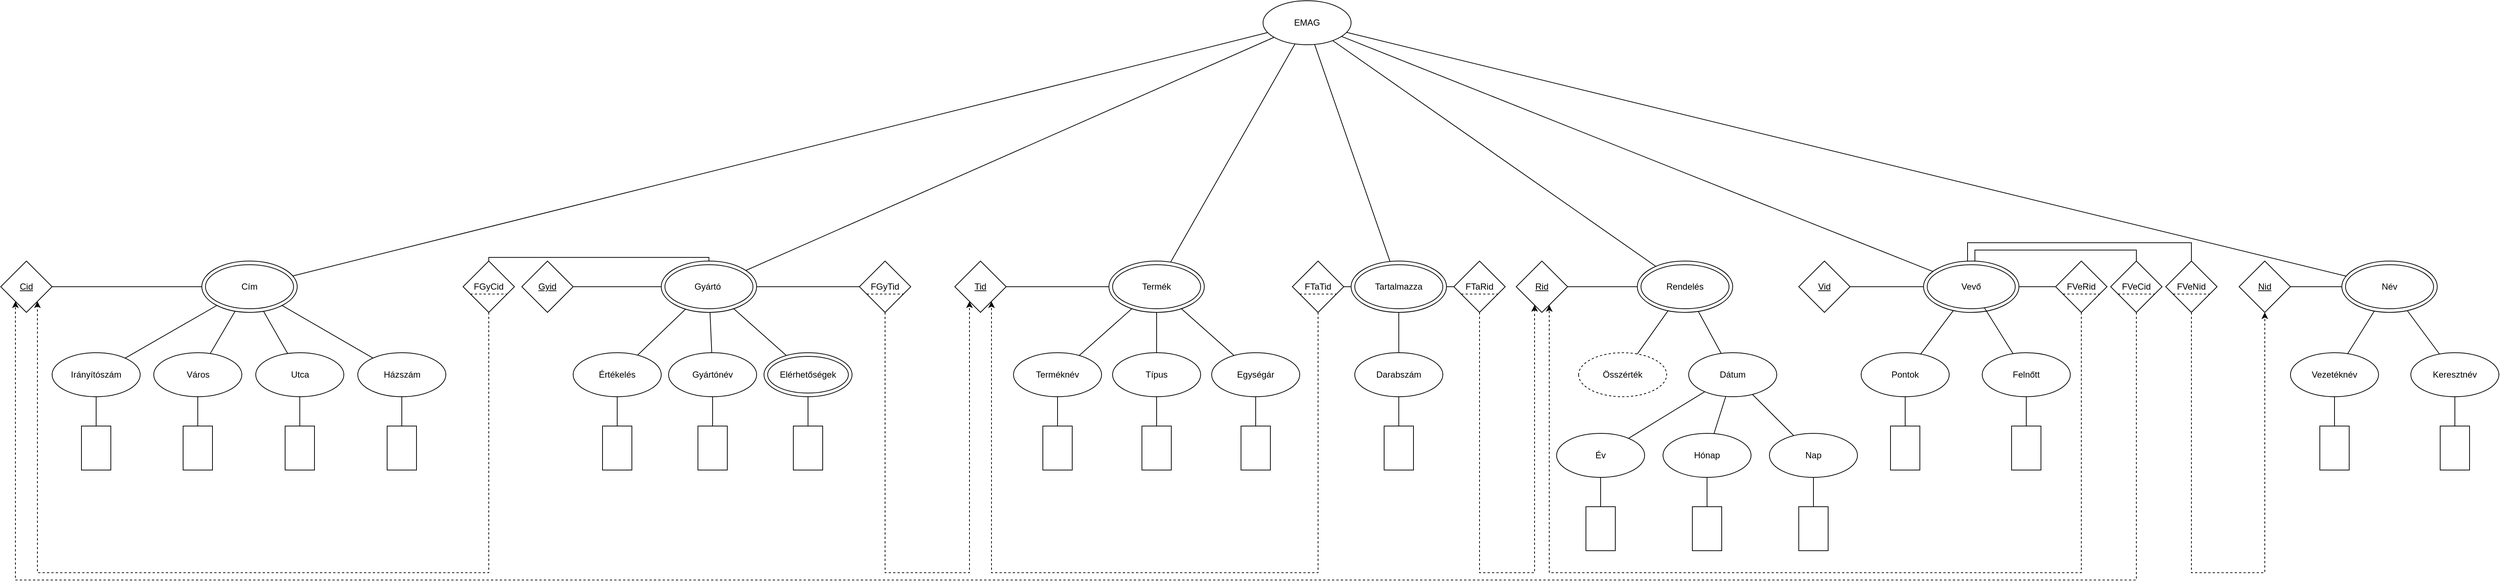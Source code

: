 <mxfile version="15.8.4" type="device"><diagram id="rtMr3GESXtLpgTcaUNCf" name="Page-1"><mxGraphModel dx="3502" dy="1820" grid="1" gridSize="10" guides="1" tooltips="1" connect="1" arrows="1" fold="1" page="1" pageScale="1" pageWidth="827" pageHeight="1169" math="0" shadow="0"><root><mxCell id="0"/><mxCell id="1" parent="0"/><mxCell id="A0u-TB6UPQkDqxY2tmuO-15" style="edgeStyle=none;rounded=0;orthogonalLoop=1;jettySize=auto;html=1;endArrow=none;endFill=0;" parent="1" source="A0u-TB6UPQkDqxY2tmuO-1" target="A0u-TB6UPQkDqxY2tmuO-7" edge="1"><mxGeometry relative="1" as="geometry"/></mxCell><mxCell id="A0u-TB6UPQkDqxY2tmuO-8" style="rounded=0;orthogonalLoop=1;jettySize=auto;html=1;endArrow=none;endFill=0;" parent="1" source="A0u-TB6UPQkDqxY2tmuO-1" target="A0u-TB6UPQkDqxY2tmuO-76" edge="1"><mxGeometry relative="1" as="geometry"><mxPoint x="140.588" y="169.191" as="targetPoint"/></mxGeometry></mxCell><mxCell id="A0u-TB6UPQkDqxY2tmuO-9" style="edgeStyle=none;rounded=0;orthogonalLoop=1;jettySize=auto;html=1;endArrow=none;endFill=0;" parent="1" source="A0u-TB6UPQkDqxY2tmuO-1" target="A0u-TB6UPQkDqxY2tmuO-2" edge="1"><mxGeometry relative="1" as="geometry"/></mxCell><mxCell id="A0u-TB6UPQkDqxY2tmuO-12" style="edgeStyle=none;rounded=0;orthogonalLoop=1;jettySize=auto;html=1;endArrow=none;endFill=0;" parent="1" source="A0u-TB6UPQkDqxY2tmuO-1" target="A0u-TB6UPQkDqxY2tmuO-5" edge="1"><mxGeometry relative="1" as="geometry"/></mxCell><mxCell id="A0u-TB6UPQkDqxY2tmuO-13" style="edgeStyle=none;rounded=0;orthogonalLoop=1;jettySize=auto;html=1;endArrow=none;endFill=0;" parent="1" source="A0u-TB6UPQkDqxY2tmuO-1" target="A0u-TB6UPQkDqxY2tmuO-6" edge="1"><mxGeometry relative="1" as="geometry"/></mxCell><mxCell id="A0u-TB6UPQkDqxY2tmuO-14" style="edgeStyle=none;rounded=0;orthogonalLoop=1;jettySize=auto;html=1;endArrow=none;endFill=0;" parent="1" source="A0u-TB6UPQkDqxY2tmuO-1" target="A0u-TB6UPQkDqxY2tmuO-3" edge="1"><mxGeometry relative="1" as="geometry"/></mxCell><mxCell id="A0u-TB6UPQkDqxY2tmuO-1" value="EMAG" style="ellipse;whiteSpace=wrap;html=1;" parent="1" vertex="1"><mxGeometry x="-290" y="-190" width="120" height="60" as="geometry"/></mxCell><mxCell id="A0u-TB6UPQkDqxY2tmuO-11" style="edgeStyle=none;rounded=0;orthogonalLoop=1;jettySize=auto;html=1;endArrow=none;endFill=0;" parent="1" source="A0u-TB6UPQkDqxY2tmuO-76" target="A0u-TB6UPQkDqxY2tmuO-10" edge="1"><mxGeometry relative="1" as="geometry"><mxPoint x="304.981" y="222.268" as="sourcePoint"/></mxGeometry></mxCell><mxCell id="A0u-TB6UPQkDqxY2tmuO-22" style="edgeStyle=none;rounded=0;orthogonalLoop=1;jettySize=auto;html=1;endArrow=none;endFill=0;" parent="1" source="A0u-TB6UPQkDqxY2tmuO-76" target="A0u-TB6UPQkDqxY2tmuO-23" edge="1"><mxGeometry relative="1" as="geometry"><mxPoint x="710" y="320" as="targetPoint"/><mxPoint x="336.901" y="224.801" as="sourcePoint"/></mxGeometry></mxCell><mxCell id="A0u-TB6UPQkDqxY2tmuO-17" style="edgeStyle=none;rounded=0;orthogonalLoop=1;jettySize=auto;html=1;endArrow=none;endFill=0;" parent="1" source="A0u-TB6UPQkDqxY2tmuO-10" target="A0u-TB6UPQkDqxY2tmuO-16" edge="1"><mxGeometry relative="1" as="geometry"/></mxCell><mxCell id="A0u-TB6UPQkDqxY2tmuO-19" style="edgeStyle=none;rounded=0;orthogonalLoop=1;jettySize=auto;html=1;endArrow=none;endFill=0;" parent="1" source="A0u-TB6UPQkDqxY2tmuO-10" target="A0u-TB6UPQkDqxY2tmuO-18" edge="1"><mxGeometry relative="1" as="geometry"/></mxCell><mxCell id="A0u-TB6UPQkDqxY2tmuO-10" value="Dátum" style="ellipse;whiteSpace=wrap;html=1;flipH=1;" parent="1" vertex="1"><mxGeometry x="290" y="290" width="120" height="60" as="geometry"/></mxCell><mxCell id="A0u-TB6UPQkDqxY2tmuO-16" value="Hónap" style="ellipse;whiteSpace=wrap;html=1;flipH=1;" parent="1" vertex="1"><mxGeometry x="255" y="400" width="120" height="60" as="geometry"/></mxCell><mxCell id="A0u-TB6UPQkDqxY2tmuO-18" value="Év" style="ellipse;whiteSpace=wrap;html=1;flipH=1;" parent="1" vertex="1"><mxGeometry x="110" y="400" width="120" height="60" as="geometry"/></mxCell><mxCell id="A0u-TB6UPQkDqxY2tmuO-21" style="edgeStyle=none;rounded=0;orthogonalLoop=1;jettySize=auto;html=1;endArrow=none;endFill=0;" parent="1" source="A0u-TB6UPQkDqxY2tmuO-20" target="A0u-TB6UPQkDqxY2tmuO-10" edge="1"><mxGeometry relative="1" as="geometry"/></mxCell><mxCell id="A0u-TB6UPQkDqxY2tmuO-20" value="Nap" style="ellipse;whiteSpace=wrap;html=1;flipH=1;" parent="1" vertex="1"><mxGeometry x="400" y="400" width="120" height="60" as="geometry"/></mxCell><mxCell id="A0u-TB6UPQkDqxY2tmuO-23" value="Összérték" style="ellipse;whiteSpace=wrap;html=1;flipH=1;dashed=1;" parent="1" vertex="1"><mxGeometry x="140" y="290" width="120" height="60" as="geometry"/></mxCell><mxCell id="A0u-TB6UPQkDqxY2tmuO-32" value="Irányítószám" style="ellipse;whiteSpace=wrap;html=1;flipH=1;" parent="1" vertex="1"><mxGeometry x="-1940" y="290" width="120" height="60" as="geometry"/></mxCell><mxCell id="A0u-TB6UPQkDqxY2tmuO-33" value="Város" style="ellipse;whiteSpace=wrap;html=1;flipH=1;" parent="1" vertex="1"><mxGeometry x="-1801.5" y="290" width="120" height="60" as="geometry"/></mxCell><mxCell id="A0u-TB6UPQkDqxY2tmuO-34" value="Utca" style="ellipse;whiteSpace=wrap;html=1;flipH=1;" parent="1" vertex="1"><mxGeometry x="-1662.5" y="290" width="120" height="60" as="geometry"/></mxCell><mxCell id="A0u-TB6UPQkDqxY2tmuO-35" value="Házszám" style="ellipse;whiteSpace=wrap;html=1;flipH=1;" parent="1" vertex="1"><mxGeometry x="-1523.5" y="290" width="120" height="60" as="geometry"/></mxCell><mxCell id="A0u-TB6UPQkDqxY2tmuO-36" style="edgeStyle=none;rounded=0;orthogonalLoop=1;jettySize=auto;html=1;endArrow=none;endFill=0;" parent="1" source="A0u-TB6UPQkDqxY2tmuO-32" target="A0u-TB6UPQkDqxY2tmuO-7" edge="1"><mxGeometry relative="1" as="geometry"/></mxCell><mxCell id="A0u-TB6UPQkDqxY2tmuO-37" style="edgeStyle=none;rounded=0;orthogonalLoop=1;jettySize=auto;html=1;endArrow=none;endFill=0;" parent="1" source="A0u-TB6UPQkDqxY2tmuO-33" target="A0u-TB6UPQkDqxY2tmuO-7" edge="1"><mxGeometry relative="1" as="geometry"/></mxCell><mxCell id="A0u-TB6UPQkDqxY2tmuO-38" style="edgeStyle=none;rounded=0;orthogonalLoop=1;jettySize=auto;html=1;endArrow=none;endFill=0;" parent="1" source="A0u-TB6UPQkDqxY2tmuO-34" target="A0u-TB6UPQkDqxY2tmuO-7" edge="1"><mxGeometry relative="1" as="geometry"/></mxCell><mxCell id="A0u-TB6UPQkDqxY2tmuO-39" style="edgeStyle=none;rounded=0;orthogonalLoop=1;jettySize=auto;html=1;endArrow=none;endFill=0;" parent="1" source="A0u-TB6UPQkDqxY2tmuO-35" target="A0u-TB6UPQkDqxY2tmuO-7" edge="1"><mxGeometry relative="1" as="geometry"/></mxCell><mxCell id="A0u-TB6UPQkDqxY2tmuO-58" style="edgeStyle=none;rounded=0;orthogonalLoop=1;jettySize=auto;html=1;endArrow=none;endFill=0;" parent="1" source="A0u-TB6UPQkDqxY2tmuO-53" target="A0u-TB6UPQkDqxY2tmuO-3" edge="1"><mxGeometry relative="1" as="geometry"/></mxCell><mxCell id="A0u-TB6UPQkDqxY2tmuO-53" value="Értékelés&lt;span style=&quot;color: rgba(0 , 0 , 0 , 0) ; font-family: monospace ; font-size: 0px&quot;&gt;%3CmxGraphModel%3E%3Croot%3E%3CmxCell%20id%3D%220%22%2F%3E%3CmxCell%20id%3D%221%22%20parent%3D%220%22%2F%3E%3CmxCell%20id%3D%222%22%20value%3D%22H%C3%A1zsz%C3%A1m%22%20style%3D%22ellipse%3BwhiteSpace%3Dwrap%3Bhtml%3D1%3BflipH%3D1%3B%22%20vertex%3D%221%22%20parent%3D%221%22%3E%3CmxGeometry%20x%3D%22-483.5%22%20y%3D%22290%22%20width%3D%22120%22%20height%3D%2260%22%20as%3D%22geometry%22%2F%3E%3C%2FmxCell%3E%3C%2Froot%3E%3C%2FmxGraphModel%3E&lt;/span&gt;" style="ellipse;whiteSpace=wrap;html=1;flipH=1;" parent="1" vertex="1"><mxGeometry x="-1230" y="290" width="120" height="60" as="geometry"/></mxCell><mxCell id="A0u-TB6UPQkDqxY2tmuO-59" style="edgeStyle=none;rounded=0;orthogonalLoop=1;jettySize=auto;html=1;endArrow=none;endFill=0;" parent="1" source="A0u-TB6UPQkDqxY2tmuO-54" target="A0u-TB6UPQkDqxY2tmuO-3" edge="1"><mxGeometry relative="1" as="geometry"/></mxCell><mxCell id="A0u-TB6UPQkDqxY2tmuO-54" value="Gyártónév" style="ellipse;whiteSpace=wrap;html=1;flipH=1;" parent="1" vertex="1"><mxGeometry x="-1100" y="290" width="120" height="60" as="geometry"/></mxCell><mxCell id="A0u-TB6UPQkDqxY2tmuO-60" style="edgeStyle=none;rounded=0;orthogonalLoop=1;jettySize=auto;html=1;endArrow=none;endFill=0;" parent="1" source="A0u-TB6UPQkDqxY2tmuO-56" target="A0u-TB6UPQkDqxY2tmuO-3" edge="1"><mxGeometry relative="1" as="geometry"/></mxCell><mxCell id="A0u-TB6UPQkDqxY2tmuO-61" value="&lt;u&gt;Cid&lt;/u&gt;" style="rhombus;whiteSpace=wrap;html=1;" parent="1" vertex="1"><mxGeometry x="-2010" y="165" width="70" height="70" as="geometry"/></mxCell><mxCell id="A0u-TB6UPQkDqxY2tmuO-62" value="&lt;u&gt;Gyid&lt;/u&gt;" style="rhombus;whiteSpace=wrap;html=1;" parent="1" vertex="1"><mxGeometry x="-1300" y="165" width="70" height="70" as="geometry"/></mxCell><mxCell id="A0u-TB6UPQkDqxY2tmuO-67" style="edgeStyle=none;rounded=0;orthogonalLoop=1;jettySize=auto;html=1;endArrow=none;endFill=0;" parent="1" source="A0u-TB6UPQkDqxY2tmuO-63" target="A0u-TB6UPQkDqxY2tmuO-2" edge="1"><mxGeometry relative="1" as="geometry"/></mxCell><mxCell id="A0u-TB6UPQkDqxY2tmuO-63" value="Típus" style="ellipse;whiteSpace=wrap;html=1;flipH=1;" parent="1" vertex="1"><mxGeometry x="-495" y="290" width="120" height="60" as="geometry"/></mxCell><mxCell id="A0u-TB6UPQkDqxY2tmuO-66" style="edgeStyle=none;rounded=0;orthogonalLoop=1;jettySize=auto;html=1;endArrow=none;endFill=0;" parent="1" source="A0u-TB6UPQkDqxY2tmuO-64" target="A0u-TB6UPQkDqxY2tmuO-2" edge="1"><mxGeometry relative="1" as="geometry"/></mxCell><mxCell id="A0u-TB6UPQkDqxY2tmuO-64" value="Terméknév" style="ellipse;whiteSpace=wrap;html=1;flipH=1;" parent="1" vertex="1"><mxGeometry x="-630" y="290" width="120" height="60" as="geometry"/></mxCell><mxCell id="A0u-TB6UPQkDqxY2tmuO-68" style="edgeStyle=none;rounded=0;orthogonalLoop=1;jettySize=auto;html=1;endArrow=none;endFill=0;" parent="1" source="A0u-TB6UPQkDqxY2tmuO-65" target="A0u-TB6UPQkDqxY2tmuO-2" edge="1"><mxGeometry relative="1" as="geometry"/></mxCell><mxCell id="A0u-TB6UPQkDqxY2tmuO-65" value="Egységár" style="ellipse;whiteSpace=wrap;html=1;flipH=1;" parent="1" vertex="1"><mxGeometry x="-360" y="290" width="120" height="60" as="geometry"/></mxCell><mxCell id="A0u-TB6UPQkDqxY2tmuO-69" value="&lt;u&gt;Rid&lt;/u&gt;" style="rhombus;whiteSpace=wrap;html=1;" parent="1" vertex="1"><mxGeometry x="55" y="165" width="70" height="70" as="geometry"/></mxCell><mxCell id="A0u-TB6UPQkDqxY2tmuO-77" value="&lt;u&gt;Tid&lt;/u&gt;" style="rhombus;whiteSpace=wrap;html=1;" parent="1" vertex="1"><mxGeometry x="-710" y="165" width="70" height="70" as="geometry"/></mxCell><mxCell id="A0u-TB6UPQkDqxY2tmuO-82" style="edgeStyle=none;rounded=0;orthogonalLoop=1;jettySize=auto;html=1;endArrow=none;endFill=0;" parent="1" source="A0u-TB6UPQkDqxY2tmuO-81" target="A0u-TB6UPQkDqxY2tmuO-80" edge="1"><mxGeometry relative="1" as="geometry"/></mxCell><mxCell id="A0u-TB6UPQkDqxY2tmuO-81" value="Darabszám" style="ellipse;whiteSpace=wrap;html=1;flipH=1;" parent="1" vertex="1"><mxGeometry x="-165" y="290" width="120" height="60" as="geometry"/></mxCell><mxCell id="A0u-TB6UPQkDqxY2tmuO-83" style="edgeStyle=none;rounded=0;orthogonalLoop=1;jettySize=auto;html=1;endArrow=none;endFill=0;" parent="1" source="A0u-TB6UPQkDqxY2tmuO-80" target="A0u-TB6UPQkDqxY2tmuO-1" edge="1"><mxGeometry relative="1" as="geometry"/></mxCell><mxCell id="A0u-TB6UPQkDqxY2tmuO-85" style="edgeStyle=none;rounded=0;orthogonalLoop=1;jettySize=auto;html=1;endArrow=none;endFill=0;" parent="1" source="A0u-TB6UPQkDqxY2tmuO-84" target="A0u-TB6UPQkDqxY2tmuO-5" edge="1"><mxGeometry relative="1" as="geometry"/></mxCell><mxCell id="A0u-TB6UPQkDqxY2tmuO-84" value="Pontok" style="ellipse;whiteSpace=wrap;html=1;flipH=1;" parent="1" vertex="1"><mxGeometry x="525" y="290" width="120" height="60" as="geometry"/></mxCell><mxCell id="A0u-TB6UPQkDqxY2tmuO-101" style="edgeStyle=orthogonalEdgeStyle;rounded=0;orthogonalLoop=1;jettySize=auto;html=1;endArrow=none;endFill=0;" parent="1" source="A0u-TB6UPQkDqxY2tmuO-86" target="A0u-TB6UPQkDqxY2tmuO-5" edge="1"><mxGeometry relative="1" as="geometry"/></mxCell><mxCell id="A0u-TB6UPQkDqxY2tmuO-86" value="&lt;u&gt;Vid&lt;/u&gt;" style="rhombus;whiteSpace=wrap;html=1;" parent="1" vertex="1"><mxGeometry x="440" y="165" width="70" height="70" as="geometry"/></mxCell><mxCell id="A0u-TB6UPQkDqxY2tmuO-88" value="Vezetéknév" style="ellipse;whiteSpace=wrap;html=1;flipH=1;" parent="1" vertex="1"><mxGeometry x="1110" y="290" width="120" height="60" as="geometry"/></mxCell><mxCell id="A0u-TB6UPQkDqxY2tmuO-89" value="Keresztnév" style="ellipse;whiteSpace=wrap;html=1;flipH=1;" parent="1" vertex="1"><mxGeometry x="1274" y="290" width="120" height="60" as="geometry"/></mxCell><mxCell id="A0u-TB6UPQkDqxY2tmuO-102" style="edgeStyle=orthogonalEdgeStyle;rounded=0;orthogonalLoop=1;jettySize=auto;html=1;endArrow=none;endFill=0;" parent="1" source="A0u-TB6UPQkDqxY2tmuO-90" target="A0u-TB6UPQkDqxY2tmuO-6" edge="1"><mxGeometry relative="1" as="geometry"/></mxCell><mxCell id="A0u-TB6UPQkDqxY2tmuO-90" value="&lt;u&gt;Nid&lt;/u&gt;" style="rhombus;whiteSpace=wrap;html=1;" parent="1" vertex="1"><mxGeometry x="1040" y="165" width="70" height="70" as="geometry"/></mxCell><mxCell id="A0u-TB6UPQkDqxY2tmuO-92" style="edgeStyle=orthogonalEdgeStyle;rounded=0;orthogonalLoop=1;jettySize=auto;html=1;endArrow=classic;endFill=1;dashed=1;" parent="1" source="A0u-TB6UPQkDqxY2tmuO-91" target="A0u-TB6UPQkDqxY2tmuO-77" edge="1"><mxGeometry relative="1" as="geometry"><Array as="points"><mxPoint x="-805" y="590"/><mxPoint x="-690" y="590"/></Array></mxGeometry></mxCell><mxCell id="A0u-TB6UPQkDqxY2tmuO-91" value="FGyTid" style="rhombus;whiteSpace=wrap;html=1;" parent="1" vertex="1"><mxGeometry x="-840" y="165" width="70" height="70" as="geometry"/></mxCell><mxCell id="A0u-TB6UPQkDqxY2tmuO-94" style="edgeStyle=none;rounded=0;orthogonalLoop=1;jettySize=auto;html=1;endArrow=none;endFill=0;" parent="1" source="A0u-TB6UPQkDqxY2tmuO-88" target="A0u-TB6UPQkDqxY2tmuO-6" edge="1"><mxGeometry relative="1" as="geometry"><mxPoint x="1150" y="270" as="sourcePoint"/><mxPoint x="1150" y="210" as="targetPoint"/></mxGeometry></mxCell><mxCell id="A0u-TB6UPQkDqxY2tmuO-95" style="edgeStyle=none;rounded=0;orthogonalLoop=1;jettySize=auto;html=1;endArrow=none;endFill=0;" parent="1" source="A0u-TB6UPQkDqxY2tmuO-89" target="A0u-TB6UPQkDqxY2tmuO-6" edge="1"><mxGeometry relative="1" as="geometry"><mxPoint x="1360" y="260" as="sourcePoint"/><mxPoint x="1360" y="200" as="targetPoint"/></mxGeometry></mxCell><mxCell id="A0u-TB6UPQkDqxY2tmuO-96" style="edgeStyle=orthogonalEdgeStyle;rounded=0;orthogonalLoop=1;jettySize=auto;html=1;endArrow=none;endFill=0;" parent="1" source="A0u-TB6UPQkDqxY2tmuO-3" target="A0u-TB6UPQkDqxY2tmuO-91" edge="1"><mxGeometry relative="1" as="geometry"/></mxCell><mxCell id="A0u-TB6UPQkDqxY2tmuO-97" style="edgeStyle=orthogonalEdgeStyle;rounded=0;orthogonalLoop=1;jettySize=auto;html=1;endArrow=none;endFill=0;" parent="1" source="A0u-TB6UPQkDqxY2tmuO-3" target="A0u-TB6UPQkDqxY2tmuO-62" edge="1"><mxGeometry relative="1" as="geometry"/></mxCell><mxCell id="A0u-TB6UPQkDqxY2tmuO-98" style="edgeStyle=orthogonalEdgeStyle;rounded=0;orthogonalLoop=1;jettySize=auto;html=1;endArrow=none;endFill=0;" parent="1" source="A0u-TB6UPQkDqxY2tmuO-7" target="A0u-TB6UPQkDqxY2tmuO-61" edge="1"><mxGeometry relative="1" as="geometry"/></mxCell><mxCell id="A0u-TB6UPQkDqxY2tmuO-99" style="edgeStyle=orthogonalEdgeStyle;rounded=0;orthogonalLoop=1;jettySize=auto;html=1;endArrow=none;endFill=0;" parent="1" source="A0u-TB6UPQkDqxY2tmuO-2" target="A0u-TB6UPQkDqxY2tmuO-77" edge="1"><mxGeometry relative="1" as="geometry"/></mxCell><mxCell id="A0u-TB6UPQkDqxY2tmuO-100" style="edgeStyle=orthogonalEdgeStyle;rounded=0;orthogonalLoop=1;jettySize=auto;html=1;endArrow=none;endFill=0;" parent="1" source="A0u-TB6UPQkDqxY2tmuO-76" target="A0u-TB6UPQkDqxY2tmuO-69" edge="1"><mxGeometry relative="1" as="geometry"/></mxCell><mxCell id="A0u-TB6UPQkDqxY2tmuO-104" style="edgeStyle=orthogonalEdgeStyle;rounded=0;orthogonalLoop=1;jettySize=auto;html=1;endArrow=none;endFill=0;" parent="1" source="A0u-TB6UPQkDqxY2tmuO-103" target="A0u-TB6UPQkDqxY2tmuO-3" edge="1"><mxGeometry relative="1" as="geometry"><Array as="points"><mxPoint x="-1345" y="160"/><mxPoint x="-1045" y="160"/></Array></mxGeometry></mxCell><mxCell id="A0u-TB6UPQkDqxY2tmuO-105" style="edgeStyle=orthogonalEdgeStyle;rounded=0;orthogonalLoop=1;jettySize=auto;html=1;endArrow=classic;endFill=1;dashed=1;" parent="1" source="A0u-TB6UPQkDqxY2tmuO-103" target="A0u-TB6UPQkDqxY2tmuO-61" edge="1"><mxGeometry relative="1" as="geometry"><Array as="points"><mxPoint x="-1345" y="590"/><mxPoint x="-1960" y="590"/></Array></mxGeometry></mxCell><mxCell id="A0u-TB6UPQkDqxY2tmuO-103" value="FGyCid" style="rhombus;whiteSpace=wrap;html=1;" parent="1" vertex="1"><mxGeometry x="-1380" y="165" width="70" height="70" as="geometry"/></mxCell><mxCell id="A0u-TB6UPQkDqxY2tmuO-109" style="edgeStyle=orthogonalEdgeStyle;rounded=0;orthogonalLoop=1;jettySize=auto;html=1;dashed=1;endArrow=classic;endFill=1;" parent="1" source="A0u-TB6UPQkDqxY2tmuO-107" target="A0u-TB6UPQkDqxY2tmuO-77" edge="1"><mxGeometry relative="1" as="geometry"><Array as="points"><mxPoint x="-215" y="590"/><mxPoint x="-660" y="590"/></Array></mxGeometry></mxCell><mxCell id="A0u-TB6UPQkDqxY2tmuO-111" style="edgeStyle=orthogonalEdgeStyle;rounded=0;orthogonalLoop=1;jettySize=auto;html=1;dashed=1;endArrow=classic;endFill=1;" parent="1" source="A0u-TB6UPQkDqxY2tmuO-108" target="A0u-TB6UPQkDqxY2tmuO-69" edge="1"><mxGeometry relative="1" as="geometry"><mxPoint x="140" y="240" as="targetPoint"/><Array as="points"><mxPoint x="5" y="590"/><mxPoint x="80" y="590"/></Array></mxGeometry></mxCell><mxCell id="A0u-TB6UPQkDqxY2tmuO-113" style="edgeStyle=orthogonalEdgeStyle;rounded=0;orthogonalLoop=1;jettySize=auto;html=1;dashed=1;endArrow=classic;endFill=1;" parent="1" source="A0u-TB6UPQkDqxY2tmuO-112" target="A0u-TB6UPQkDqxY2tmuO-69" edge="1"><mxGeometry relative="1" as="geometry"><Array as="points"><mxPoint x="825" y="590"/><mxPoint x="100" y="590"/></Array></mxGeometry></mxCell><mxCell id="A0u-TB6UPQkDqxY2tmuO-112" value="FVeRid" style="rhombus;whiteSpace=wrap;html=1;" parent="1" vertex="1"><mxGeometry x="790" y="165" width="70" height="70" as="geometry"/></mxCell><mxCell id="3_bPP2qkn9SwvWeduZNt-3" style="edgeStyle=orthogonalEdgeStyle;rounded=0;orthogonalLoop=1;jettySize=auto;html=1;dashed=1;endArrow=classic;endFill=1;" parent="1" source="3_bPP2qkn9SwvWeduZNt-1" target="A0u-TB6UPQkDqxY2tmuO-90" edge="1"><mxGeometry relative="1" as="geometry"><Array as="points"><mxPoint x="975" y="590"/><mxPoint x="1075" y="590"/></Array></mxGeometry></mxCell><mxCell id="3_bPP2qkn9SwvWeduZNt-1" value="FVeNid" style="rhombus;whiteSpace=wrap;html=1;" parent="1" vertex="1"><mxGeometry x="940" y="165" width="70" height="70" as="geometry"/></mxCell><mxCell id="3_bPP2qkn9SwvWeduZNt-5" style="edgeStyle=orthogonalEdgeStyle;rounded=0;orthogonalLoop=1;jettySize=auto;html=1;endArrow=none;endFill=0;" parent="1" source="A0u-TB6UPQkDqxY2tmuO-5" target="A0u-TB6UPQkDqxY2tmuO-112" edge="1"><mxGeometry relative="1" as="geometry"/></mxCell><mxCell id="3_bPP2qkn9SwvWeduZNt-8" style="edgeStyle=orthogonalEdgeStyle;rounded=0;orthogonalLoop=1;jettySize=auto;html=1;endArrow=none;endFill=0;" parent="1" source="A0u-TB6UPQkDqxY2tmuO-5" target="3_bPP2qkn9SwvWeduZNt-1" edge="1"><mxGeometry relative="1" as="geometry"><mxPoint x="585" y="30" as="targetPoint"/><Array as="points"><mxPoint x="670" y="140"/><mxPoint x="975" y="140"/></Array></mxGeometry></mxCell><mxCell id="3_bPP2qkn9SwvWeduZNt-9" style="edgeStyle=orthogonalEdgeStyle;rounded=0;orthogonalLoop=1;jettySize=auto;html=1;endArrow=none;endFill=0;" parent="1" source="A0u-TB6UPQkDqxY2tmuO-80" target="A0u-TB6UPQkDqxY2tmuO-108" edge="1"><mxGeometry relative="1" as="geometry"/></mxCell><mxCell id="3_bPP2qkn9SwvWeduZNt-10" style="edgeStyle=orthogonalEdgeStyle;rounded=0;orthogonalLoop=1;jettySize=auto;html=1;endArrow=none;endFill=0;" parent="1" source="A0u-TB6UPQkDqxY2tmuO-80" target="A0u-TB6UPQkDqxY2tmuO-107" edge="1"><mxGeometry relative="1" as="geometry"><mxPoint x="-185" y="250" as="targetPoint"/></mxGeometry></mxCell><mxCell id="3_bPP2qkn9SwvWeduZNt-14" style="edgeStyle=orthogonalEdgeStyle;rounded=0;orthogonalLoop=1;jettySize=auto;html=1;endArrow=classic;endFill=1;dashed=1;" parent="1" source="3_bPP2qkn9SwvWeduZNt-11" target="A0u-TB6UPQkDqxY2tmuO-61" edge="1"><mxGeometry relative="1" as="geometry"><Array as="points"><mxPoint x="900" y="600"/><mxPoint x="-1990" y="600"/></Array></mxGeometry></mxCell><mxCell id="3_bPP2qkn9SwvWeduZNt-11" value="FVeCid" style="rhombus;whiteSpace=wrap;html=1;" parent="1" vertex="1"><mxGeometry x="865" y="165" width="70" height="70" as="geometry"/></mxCell><mxCell id="3_bPP2qkn9SwvWeduZNt-12" style="edgeStyle=orthogonalEdgeStyle;rounded=0;orthogonalLoop=1;jettySize=auto;html=1;endArrow=none;endFill=0;" parent="1" source="A0u-TB6UPQkDqxY2tmuO-5" target="3_bPP2qkn9SwvWeduZNt-11" edge="1"><mxGeometry relative="1" as="geometry"><Array as="points"><mxPoint x="680" y="150"/><mxPoint x="900" y="150"/></Array></mxGeometry></mxCell><mxCell id="3_bPP2qkn9SwvWeduZNt-16" style="edgeStyle=orthogonalEdgeStyle;rounded=0;orthogonalLoop=1;jettySize=auto;html=1;endArrow=none;endFill=0;" parent="1" source="3_bPP2qkn9SwvWeduZNt-15" target="A0u-TB6UPQkDqxY2tmuO-64" edge="1"><mxGeometry relative="1" as="geometry"/></mxCell><mxCell id="3_bPP2qkn9SwvWeduZNt-15" value="" style="rounded=0;whiteSpace=wrap;html=1;" parent="1" vertex="1"><mxGeometry x="-590" y="390" width="40" height="60" as="geometry"/></mxCell><mxCell id="3_bPP2qkn9SwvWeduZNt-41" style="edgeStyle=orthogonalEdgeStyle;rounded=0;orthogonalLoop=1;jettySize=auto;html=1;endArrow=none;endFill=0;" parent="1" source="3_bPP2qkn9SwvWeduZNt-17" target="A0u-TB6UPQkDqxY2tmuO-63" edge="1"><mxGeometry relative="1" as="geometry"/></mxCell><mxCell id="3_bPP2qkn9SwvWeduZNt-17" value="" style="rounded=0;whiteSpace=wrap;html=1;" parent="1" vertex="1"><mxGeometry x="-455" y="390" width="40" height="60" as="geometry"/></mxCell><mxCell id="3_bPP2qkn9SwvWeduZNt-40" style="edgeStyle=orthogonalEdgeStyle;rounded=0;orthogonalLoop=1;jettySize=auto;html=1;endArrow=none;endFill=0;" parent="1" source="3_bPP2qkn9SwvWeduZNt-18" target="A0u-TB6UPQkDqxY2tmuO-65" edge="1"><mxGeometry relative="1" as="geometry"/></mxCell><mxCell id="3_bPP2qkn9SwvWeduZNt-18" value="" style="rounded=0;whiteSpace=wrap;html=1;" parent="1" vertex="1"><mxGeometry x="-320" y="390" width="40" height="60" as="geometry"/></mxCell><mxCell id="3_bPP2qkn9SwvWeduZNt-42" style="edgeStyle=orthogonalEdgeStyle;rounded=0;orthogonalLoop=1;jettySize=auto;html=1;endArrow=none;endFill=0;" parent="1" source="3_bPP2qkn9SwvWeduZNt-19" target="A0u-TB6UPQkDqxY2tmuO-56" edge="1"><mxGeometry relative="1" as="geometry"/></mxCell><mxCell id="3_bPP2qkn9SwvWeduZNt-19" value="" style="rounded=0;whiteSpace=wrap;html=1;" parent="1" vertex="1"><mxGeometry x="-930" y="390" width="40" height="60" as="geometry"/></mxCell><mxCell id="3_bPP2qkn9SwvWeduZNt-43" style="edgeStyle=orthogonalEdgeStyle;rounded=0;orthogonalLoop=1;jettySize=auto;html=1;endArrow=none;endFill=0;" parent="1" source="3_bPP2qkn9SwvWeduZNt-20" target="A0u-TB6UPQkDqxY2tmuO-54" edge="1"><mxGeometry relative="1" as="geometry"/></mxCell><mxCell id="3_bPP2qkn9SwvWeduZNt-20" value="" style="rounded=0;whiteSpace=wrap;html=1;" parent="1" vertex="1"><mxGeometry x="-1060" y="390" width="40" height="60" as="geometry"/></mxCell><mxCell id="3_bPP2qkn9SwvWeduZNt-44" style="edgeStyle=orthogonalEdgeStyle;rounded=0;orthogonalLoop=1;jettySize=auto;html=1;endArrow=none;endFill=0;" parent="1" source="3_bPP2qkn9SwvWeduZNt-21" target="A0u-TB6UPQkDqxY2tmuO-53" edge="1"><mxGeometry relative="1" as="geometry"/></mxCell><mxCell id="3_bPP2qkn9SwvWeduZNt-21" value="" style="rounded=0;whiteSpace=wrap;html=1;" parent="1" vertex="1"><mxGeometry x="-1190" y="390" width="40" height="60" as="geometry"/></mxCell><mxCell id="3_bPP2qkn9SwvWeduZNt-49" style="edgeStyle=orthogonalEdgeStyle;rounded=0;orthogonalLoop=1;jettySize=auto;html=1;endArrow=none;endFill=0;" parent="1" source="3_bPP2qkn9SwvWeduZNt-22" target="A0u-TB6UPQkDqxY2tmuO-32" edge="1"><mxGeometry relative="1" as="geometry"/></mxCell><mxCell id="3_bPP2qkn9SwvWeduZNt-22" value="" style="rounded=0;whiteSpace=wrap;html=1;" parent="1" vertex="1"><mxGeometry x="-1900" y="390" width="40" height="60" as="geometry"/></mxCell><mxCell id="3_bPP2qkn9SwvWeduZNt-47" style="edgeStyle=orthogonalEdgeStyle;rounded=0;orthogonalLoop=1;jettySize=auto;html=1;endArrow=none;endFill=0;" parent="1" source="3_bPP2qkn9SwvWeduZNt-23" target="A0u-TB6UPQkDqxY2tmuO-33" edge="1"><mxGeometry relative="1" as="geometry"/></mxCell><mxCell id="3_bPP2qkn9SwvWeduZNt-23" value="" style="rounded=0;whiteSpace=wrap;html=1;" parent="1" vertex="1"><mxGeometry x="-1761.5" y="390" width="40" height="60" as="geometry"/></mxCell><mxCell id="3_bPP2qkn9SwvWeduZNt-46" style="edgeStyle=orthogonalEdgeStyle;rounded=0;orthogonalLoop=1;jettySize=auto;html=1;endArrow=none;endFill=0;" parent="1" source="3_bPP2qkn9SwvWeduZNt-24" target="A0u-TB6UPQkDqxY2tmuO-34" edge="1"><mxGeometry relative="1" as="geometry"/></mxCell><mxCell id="3_bPP2qkn9SwvWeduZNt-24" value="" style="rounded=0;whiteSpace=wrap;html=1;" parent="1" vertex="1"><mxGeometry x="-1622.5" y="390" width="40" height="60" as="geometry"/></mxCell><mxCell id="3_bPP2qkn9SwvWeduZNt-45" style="edgeStyle=orthogonalEdgeStyle;rounded=0;orthogonalLoop=1;jettySize=auto;html=1;endArrow=none;endFill=0;" parent="1" source="3_bPP2qkn9SwvWeduZNt-25" target="A0u-TB6UPQkDqxY2tmuO-35" edge="1"><mxGeometry relative="1" as="geometry"/></mxCell><mxCell id="3_bPP2qkn9SwvWeduZNt-25" value="" style="rounded=0;whiteSpace=wrap;html=1;" parent="1" vertex="1"><mxGeometry x="-1483.5" y="390" width="40" height="60" as="geometry"/></mxCell><mxCell id="3_bPP2qkn9SwvWeduZNt-39" style="edgeStyle=orthogonalEdgeStyle;rounded=0;orthogonalLoop=1;jettySize=auto;html=1;endArrow=none;endFill=0;" parent="1" source="3_bPP2qkn9SwvWeduZNt-26" target="A0u-TB6UPQkDqxY2tmuO-81" edge="1"><mxGeometry relative="1" as="geometry"/></mxCell><mxCell id="3_bPP2qkn9SwvWeduZNt-26" value="" style="rounded=0;whiteSpace=wrap;html=1;" parent="1" vertex="1"><mxGeometry x="-125" y="390" width="40" height="60" as="geometry"/></mxCell><mxCell id="3_bPP2qkn9SwvWeduZNt-27" style="edgeStyle=orthogonalEdgeStyle;rounded=0;orthogonalLoop=1;jettySize=auto;html=1;endArrow=none;endFill=0;" parent="1" source="3_bPP2qkn9SwvWeduZNt-28" edge="1"><mxGeometry relative="1" as="geometry"><mxPoint x="170" y="460" as="targetPoint"/></mxGeometry></mxCell><mxCell id="3_bPP2qkn9SwvWeduZNt-28" value="" style="rounded=0;whiteSpace=wrap;html=1;" parent="1" vertex="1"><mxGeometry x="150" y="500" width="40" height="60" as="geometry"/></mxCell><mxCell id="3_bPP2qkn9SwvWeduZNt-38" style="edgeStyle=orthogonalEdgeStyle;rounded=0;orthogonalLoop=1;jettySize=auto;html=1;endArrow=none;endFill=0;" parent="1" source="3_bPP2qkn9SwvWeduZNt-29" target="A0u-TB6UPQkDqxY2tmuO-16" edge="1"><mxGeometry relative="1" as="geometry"/></mxCell><mxCell id="3_bPP2qkn9SwvWeduZNt-29" value="" style="rounded=0;whiteSpace=wrap;html=1;" parent="1" vertex="1"><mxGeometry x="295" y="500" width="40" height="60" as="geometry"/></mxCell><mxCell id="3_bPP2qkn9SwvWeduZNt-37" style="edgeStyle=orthogonalEdgeStyle;rounded=0;orthogonalLoop=1;jettySize=auto;html=1;endArrow=none;endFill=0;" parent="1" source="3_bPP2qkn9SwvWeduZNt-30" target="A0u-TB6UPQkDqxY2tmuO-20" edge="1"><mxGeometry relative="1" as="geometry"/></mxCell><mxCell id="3_bPP2qkn9SwvWeduZNt-30" value="" style="rounded=0;whiteSpace=wrap;html=1;" parent="1" vertex="1"><mxGeometry x="440" y="500" width="40" height="60" as="geometry"/></mxCell><mxCell id="3_bPP2qkn9SwvWeduZNt-36" style="edgeStyle=orthogonalEdgeStyle;rounded=0;orthogonalLoop=1;jettySize=auto;html=1;endArrow=none;endFill=0;" parent="1" source="3_bPP2qkn9SwvWeduZNt-31" target="A0u-TB6UPQkDqxY2tmuO-84" edge="1"><mxGeometry relative="1" as="geometry"/></mxCell><mxCell id="3_bPP2qkn9SwvWeduZNt-31" value="" style="rounded=0;whiteSpace=wrap;html=1;" parent="1" vertex="1"><mxGeometry x="565" y="390" width="40" height="60" as="geometry"/></mxCell><mxCell id="3_bPP2qkn9SwvWeduZNt-34" style="edgeStyle=orthogonalEdgeStyle;rounded=0;orthogonalLoop=1;jettySize=auto;html=1;endArrow=none;endFill=0;" parent="1" source="3_bPP2qkn9SwvWeduZNt-32" target="A0u-TB6UPQkDqxY2tmuO-88" edge="1"><mxGeometry relative="1" as="geometry"/></mxCell><mxCell id="3_bPP2qkn9SwvWeduZNt-32" value="" style="rounded=0;whiteSpace=wrap;html=1;" parent="1" vertex="1"><mxGeometry x="1150" y="390" width="40" height="60" as="geometry"/></mxCell><mxCell id="3_bPP2qkn9SwvWeduZNt-35" style="edgeStyle=orthogonalEdgeStyle;rounded=0;orthogonalLoop=1;jettySize=auto;html=1;endArrow=none;endFill=0;" parent="1" source="3_bPP2qkn9SwvWeduZNt-33" target="A0u-TB6UPQkDqxY2tmuO-89" edge="1"><mxGeometry relative="1" as="geometry"/></mxCell><mxCell id="3_bPP2qkn9SwvWeduZNt-33" value="" style="rounded=0;whiteSpace=wrap;html=1;" parent="1" vertex="1"><mxGeometry x="1314" y="390" width="40" height="60" as="geometry"/></mxCell><mxCell id="A0u-TB6UPQkDqxY2tmuO-57" value="" style="group" parent="1" vertex="1" connectable="0"><mxGeometry x="-970" y="290" width="120" height="60" as="geometry"/></mxCell><mxCell id="A0u-TB6UPQkDqxY2tmuO-55" value="Házszám" style="ellipse;whiteSpace=wrap;html=1;flipH=1;" parent="A0u-TB6UPQkDqxY2tmuO-57" vertex="1"><mxGeometry width="120" height="60" as="geometry"/></mxCell><mxCell id="A0u-TB6UPQkDqxY2tmuO-56" value="Elérhetőségek" style="ellipse;whiteSpace=wrap;html=1;flipH=1;" parent="A0u-TB6UPQkDqxY2tmuO-57" vertex="1"><mxGeometry x="5" y="5" width="110" height="50" as="geometry"/></mxCell><mxCell id="A0u-TB6UPQkDqxY2tmuO-31" value="" style="group" parent="1" vertex="1" connectable="0"><mxGeometry x="-1736" y="165" width="130" height="70" as="geometry"/></mxCell><mxCell id="A0u-TB6UPQkDqxY2tmuO-25" value="" style="ellipse;whiteSpace=wrap;html=1;flipH=1;" parent="A0u-TB6UPQkDqxY2tmuO-31" vertex="1"><mxGeometry width="130" height="70" as="geometry"/></mxCell><mxCell id="A0u-TB6UPQkDqxY2tmuO-7" value="Cím" style="ellipse;whiteSpace=wrap;html=1;flipH=1;" parent="A0u-TB6UPQkDqxY2tmuO-31" vertex="1"><mxGeometry x="5" y="5" width="120" height="60" as="geometry"/></mxCell><mxCell id="A0u-TB6UPQkDqxY2tmuO-45" value="" style="group" parent="1" vertex="1" connectable="0"><mxGeometry x="-1110" y="165" width="130" height="70" as="geometry"/></mxCell><mxCell id="A0u-TB6UPQkDqxY2tmuO-26" value="" style="ellipse;whiteSpace=wrap;html=1;flipH=1;" parent="A0u-TB6UPQkDqxY2tmuO-45" vertex="1"><mxGeometry width="130" height="70" as="geometry"/></mxCell><mxCell id="A0u-TB6UPQkDqxY2tmuO-3" value="Gyártó&amp;nbsp;" style="ellipse;whiteSpace=wrap;html=1;flipH=1;" parent="A0u-TB6UPQkDqxY2tmuO-45" vertex="1"><mxGeometry x="5" y="5" width="120" height="60" as="geometry"/></mxCell><mxCell id="A0u-TB6UPQkDqxY2tmuO-41" value="" style="group" parent="1" vertex="1" connectable="0"><mxGeometry x="-500" y="165" width="130" height="70" as="geometry"/></mxCell><mxCell id="A0u-TB6UPQkDqxY2tmuO-27" value="" style="ellipse;whiteSpace=wrap;html=1;flipH=1;" parent="A0u-TB6UPQkDqxY2tmuO-41" vertex="1"><mxGeometry width="130" height="70" as="geometry"/></mxCell><mxCell id="A0u-TB6UPQkDqxY2tmuO-2" value="Termék" style="ellipse;whiteSpace=wrap;html=1;flipH=1;" parent="A0u-TB6UPQkDqxY2tmuO-41" vertex="1"><mxGeometry x="5" y="5" width="120" height="60" as="geometry"/></mxCell><mxCell id="A0u-TB6UPQkDqxY2tmuO-78" value="" style="group" parent="1" vertex="1" connectable="0"><mxGeometry x="-170" y="165" width="130" height="70" as="geometry"/></mxCell><mxCell id="A0u-TB6UPQkDqxY2tmuO-79" value="" style="ellipse;whiteSpace=wrap;html=1;flipH=1;" parent="A0u-TB6UPQkDqxY2tmuO-78" vertex="1"><mxGeometry width="130" height="70" as="geometry"/></mxCell><mxCell id="A0u-TB6UPQkDqxY2tmuO-80" value="Tartalmazza" style="ellipse;whiteSpace=wrap;html=1;flipH=1;" parent="A0u-TB6UPQkDqxY2tmuO-78" vertex="1"><mxGeometry x="5" y="5" width="120" height="60" as="geometry"/></mxCell><mxCell id="A0u-TB6UPQkDqxY2tmuO-74" value="" style="group" parent="1" vertex="1" connectable="0"><mxGeometry x="220" y="165" width="130" height="70" as="geometry"/></mxCell><mxCell id="A0u-TB6UPQkDqxY2tmuO-75" value="" style="ellipse;whiteSpace=wrap;html=1;flipH=1;" parent="A0u-TB6UPQkDqxY2tmuO-74" vertex="1"><mxGeometry width="130" height="70" as="geometry"/></mxCell><mxCell id="A0u-TB6UPQkDqxY2tmuO-76" value="Rendelés" style="ellipse;whiteSpace=wrap;html=1;flipH=1;" parent="A0u-TB6UPQkDqxY2tmuO-74" vertex="1"><mxGeometry x="5" y="5" width="120" height="60" as="geometry"/></mxCell><mxCell id="A0u-TB6UPQkDqxY2tmuO-43" value="" style="group" parent="1" vertex="1" connectable="0"><mxGeometry x="610" y="165" width="130" height="70" as="geometry"/></mxCell><mxCell id="A0u-TB6UPQkDqxY2tmuO-29" value="" style="ellipse;whiteSpace=wrap;html=1;flipH=1;" parent="A0u-TB6UPQkDqxY2tmuO-43" vertex="1"><mxGeometry width="130" height="70" as="geometry"/></mxCell><mxCell id="A0u-TB6UPQkDqxY2tmuO-5" value="Vevő" style="ellipse;whiteSpace=wrap;html=1;flipH=1;" parent="A0u-TB6UPQkDqxY2tmuO-43" vertex="1"><mxGeometry x="5" y="5" width="120" height="60" as="geometry"/></mxCell><mxCell id="A0u-TB6UPQkDqxY2tmuO-44" value="" style="group" parent="1" vertex="1" connectable="0"><mxGeometry x="1180" y="165" width="130" height="70" as="geometry"/></mxCell><mxCell id="A0u-TB6UPQkDqxY2tmuO-30" value="" style="ellipse;whiteSpace=wrap;html=1;flipH=1;" parent="A0u-TB6UPQkDqxY2tmuO-44" vertex="1"><mxGeometry width="130" height="70" as="geometry"/></mxCell><mxCell id="A0u-TB6UPQkDqxY2tmuO-6" value="Név&lt;span style=&quot;color: rgba(0 , 0 , 0 , 0) ; font-family: monospace ; font-size: 0px&quot;&gt;%3CmxGraphModel%3E%3Croot%3E%3CmxCell%20id%3D%220%22%2F%3E%3CmxCell%20id%3D%221%22%20parent%3D%220%22%2F%3E%3CmxCell%20id%3D%222%22%20value%3D%22EMAG%22%20style%3D%22ellipse%3BwhiteSpace%3Dwrap%3Bhtml%3D1%3B%22%20vertex%3D%221%22%20parent%3D%221%22%3E%3CmxGeometry%20x%3D%22354%22%20y%3D%22170%22%20width%3D%22120%22%20height%3D%2260%22%20as%3D%22geometry%22%2F%3E%3C%2FmxCell%3E%3C%2Froot%3E%3C%2FmxGraphModel%3E&lt;/span&gt;" style="ellipse;whiteSpace=wrap;html=1;flipH=1;" parent="A0u-TB6UPQkDqxY2tmuO-44" vertex="1"><mxGeometry x="5" y="5" width="120" height="60" as="geometry"/></mxCell><mxCell id="A0u-TB6UPQkDqxY2tmuO-107" value="FTaTid" style="rhombus;whiteSpace=wrap;html=1;" parent="1" vertex="1"><mxGeometry x="-250" y="165" width="70" height="70" as="geometry"/></mxCell><mxCell id="A0u-TB6UPQkDqxY2tmuO-108" value="FTaRid" style="rhombus;whiteSpace=wrap;html=1;" parent="1" vertex="1"><mxGeometry x="-30" y="165" width="70" height="70" as="geometry"/></mxCell><mxCell id="fZhbbAMHVUYn3HCcTQwD-7" style="rounded=0;orthogonalLoop=1;jettySize=auto;html=1;endArrow=none;endFill=0;" edge="1" parent="1" source="fZhbbAMHVUYn3HCcTQwD-4" target="A0u-TB6UPQkDqxY2tmuO-5"><mxGeometry relative="1" as="geometry"/></mxCell><mxCell id="fZhbbAMHVUYn3HCcTQwD-4" value="Felnőtt" style="ellipse;whiteSpace=wrap;html=1;flipH=1;" vertex="1" parent="1"><mxGeometry x="690" y="290" width="120" height="60" as="geometry"/></mxCell><mxCell id="fZhbbAMHVUYn3HCcTQwD-5" style="edgeStyle=orthogonalEdgeStyle;rounded=0;orthogonalLoop=1;jettySize=auto;html=1;endArrow=none;endFill=0;" edge="1" parent="1" source="fZhbbAMHVUYn3HCcTQwD-6" target="fZhbbAMHVUYn3HCcTQwD-4"><mxGeometry relative="1" as="geometry"/></mxCell><mxCell id="fZhbbAMHVUYn3HCcTQwD-6" value="" style="rounded=0;whiteSpace=wrap;html=1;" vertex="1" parent="1"><mxGeometry x="730" y="390" width="40" height="60" as="geometry"/></mxCell><mxCell id="fZhbbAMHVUYn3HCcTQwD-9" value="" style="endArrow=none;dashed=1;html=1;rounded=0;exitX=0;exitY=0.5;exitDx=0;exitDy=0;entryX=1;entryY=0.5;entryDx=0;entryDy=0;endSize=6;strokeWidth=1;jumpStyle=none;jumpSize=6;" edge="1" parent="1"><mxGeometry width="50" height="50" relative="1" as="geometry"><mxPoint x="-830" y="210" as="sourcePoint"/><mxPoint x="-780" y="210" as="targetPoint"/></mxGeometry></mxCell><mxCell id="fZhbbAMHVUYn3HCcTQwD-10" value="" style="endArrow=none;dashed=1;html=1;rounded=0;exitX=0;exitY=0.5;exitDx=0;exitDy=0;entryX=1;entryY=0.5;entryDx=0;entryDy=0;endSize=6;strokeWidth=1;jumpStyle=none;jumpSize=6;" edge="1" parent="1"><mxGeometry width="50" height="50" relative="1" as="geometry"><mxPoint x="-240" y="210" as="sourcePoint"/><mxPoint x="-190" y="210" as="targetPoint"/></mxGeometry></mxCell><mxCell id="fZhbbAMHVUYn3HCcTQwD-11" value="" style="endArrow=none;dashed=1;html=1;rounded=0;exitX=0;exitY=0.5;exitDx=0;exitDy=0;entryX=1;entryY=0.5;entryDx=0;entryDy=0;endSize=6;strokeWidth=1;jumpStyle=none;jumpSize=6;" edge="1" parent="1"><mxGeometry width="50" height="50" relative="1" as="geometry"><mxPoint x="-20" y="210" as="sourcePoint"/><mxPoint x="30" y="210" as="targetPoint"/></mxGeometry></mxCell><mxCell id="fZhbbAMHVUYn3HCcTQwD-12" value="" style="endArrow=none;dashed=1;html=1;rounded=0;exitX=0;exitY=0.5;exitDx=0;exitDy=0;entryX=1;entryY=0.5;entryDx=0;entryDy=0;endSize=6;strokeWidth=1;jumpStyle=none;jumpSize=6;" edge="1" parent="1"><mxGeometry width="50" height="50" relative="1" as="geometry"><mxPoint x="800" y="210" as="sourcePoint"/><mxPoint x="850" y="210" as="targetPoint"/></mxGeometry></mxCell><mxCell id="fZhbbAMHVUYn3HCcTQwD-13" value="" style="endArrow=none;dashed=1;html=1;rounded=0;exitX=0;exitY=0.5;exitDx=0;exitDy=0;entryX=1;entryY=0.5;entryDx=0;entryDy=0;endSize=6;strokeWidth=1;jumpStyle=none;jumpSize=6;" edge="1" parent="1"><mxGeometry width="50" height="50" relative="1" as="geometry"><mxPoint x="875" y="210" as="sourcePoint"/><mxPoint x="925" y="210" as="targetPoint"/></mxGeometry></mxCell><mxCell id="fZhbbAMHVUYn3HCcTQwD-14" value="" style="endArrow=none;dashed=1;html=1;rounded=0;exitX=0;exitY=0.5;exitDx=0;exitDy=0;entryX=1;entryY=0.5;entryDx=0;entryDy=0;endSize=6;strokeWidth=1;jumpStyle=none;jumpSize=6;" edge="1" parent="1"><mxGeometry width="50" height="50" relative="1" as="geometry"><mxPoint x="950" y="210" as="sourcePoint"/><mxPoint x="1000" y="210" as="targetPoint"/></mxGeometry></mxCell><mxCell id="fZhbbAMHVUYn3HCcTQwD-15" value="" style="endArrow=none;dashed=1;html=1;rounded=0;exitX=0;exitY=0.5;exitDx=0;exitDy=0;entryX=1;entryY=0.5;entryDx=0;entryDy=0;endSize=6;strokeWidth=1;jumpStyle=none;jumpSize=6;" edge="1" parent="1"><mxGeometry width="50" height="50" relative="1" as="geometry"><mxPoint x="-1370" y="210" as="sourcePoint"/><mxPoint x="-1320" y="210" as="targetPoint"/></mxGeometry></mxCell></root></mxGraphModel></diagram></mxfile>